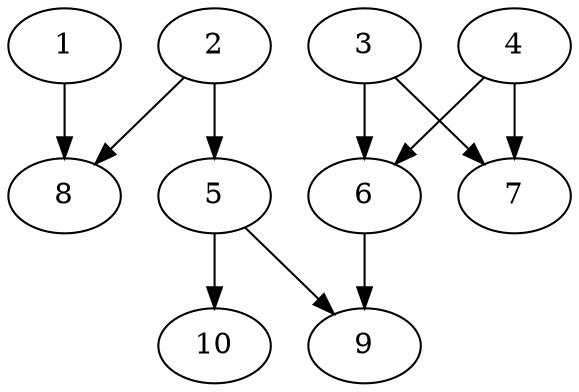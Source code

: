 // DAG automatically generated by daggen at Thu Oct  3 13:58:05 2019
// ./daggen --dot -n 10 --ccr 0.3 --fat 0.7 --regular 0.9 --density 0.7 --mindata 5242880 --maxdata 52428800 
digraph G {
  1 [size="119603200", alpha="0.14", expect_size="35880960"] 
  1 -> 8 [size ="35880960"]
  2 [size="95037440", alpha="0.05", expect_size="28511232"] 
  2 -> 5 [size ="28511232"]
  2 -> 8 [size ="28511232"]
  3 [size="39396693", alpha="0.01", expect_size="11819008"] 
  3 -> 6 [size ="11819008"]
  3 -> 7 [size ="11819008"]
  4 [size="29760853", alpha="0.10", expect_size="8928256"] 
  4 -> 6 [size ="8928256"]
  4 -> 7 [size ="8928256"]
  5 [size="150138880", alpha="0.10", expect_size="45041664"] 
  5 -> 9 [size ="45041664"]
  5 -> 10 [size ="45041664"]
  6 [size="37010773", alpha="0.12", expect_size="11103232"] 
  6 -> 9 [size ="11103232"]
  7 [size="64392533", alpha="0.17", expect_size="19317760"] 
  8 [size="88511147", alpha="0.01", expect_size="26553344"] 
  9 [size="98488320", alpha="0.02", expect_size="29546496"] 
  10 [size="79960747", alpha="0.06", expect_size="23988224"] 
}

